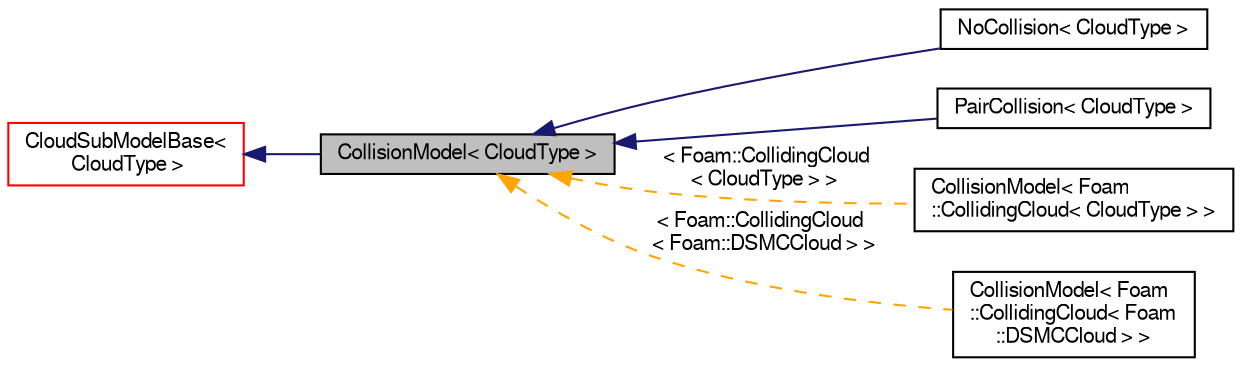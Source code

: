 digraph "CollisionModel&lt; CloudType &gt;"
{
  bgcolor="transparent";
  edge [fontname="FreeSans",fontsize="10",labelfontname="FreeSans",labelfontsize="10"];
  node [fontname="FreeSans",fontsize="10",shape=record];
  rankdir="LR";
  Node1 [label="CollisionModel\< CloudType \>",height=0.2,width=0.4,color="black", fillcolor="grey75", style="filled" fontcolor="black"];
  Node2 -> Node1 [dir="back",color="midnightblue",fontsize="10",style="solid",fontname="FreeSans"];
  Node2 [label="CloudSubModelBase\<\l CloudType \>",height=0.2,width=0.4,color="red",URL="$a00276.html",tooltip="Base class for cloud sub-models. "];
  Node1 -> Node3 [dir="back",color="midnightblue",fontsize="10",style="solid",fontname="FreeSans"];
  Node3 [label="NoCollision\< CloudType \>",height=0.2,width=0.4,color="black",URL="$a01548.html",tooltip="Place holder for &#39;none&#39; option. "];
  Node1 -> Node4 [dir="back",color="midnightblue",fontsize="10",style="solid",fontname="FreeSans"];
  Node4 [label="PairCollision\< CloudType \>",height=0.2,width=0.4,color="black",URL="$a01711.html"];
  Node1 -> Node5 [dir="back",color="orange",fontsize="10",style="dashed",label=" \< Foam::CollidingCloud\l\< CloudType \> \>" ,fontname="FreeSans"];
  Node5 [label="CollisionModel\< Foam\l::CollidingCloud\< CloudType \> \>",height=0.2,width=0.4,color="black",URL="$a00302.html"];
  Node1 -> Node6 [dir="back",color="orange",fontsize="10",style="dashed",label=" \< Foam::CollidingCloud\l\< Foam::DSMCCloud \> \>" ,fontname="FreeSans"];
  Node6 [label="CollisionModel\< Foam\l::CollidingCloud\< Foam\l::DSMCCloud \> \>",height=0.2,width=0.4,color="black",URL="$a00302.html"];
}
